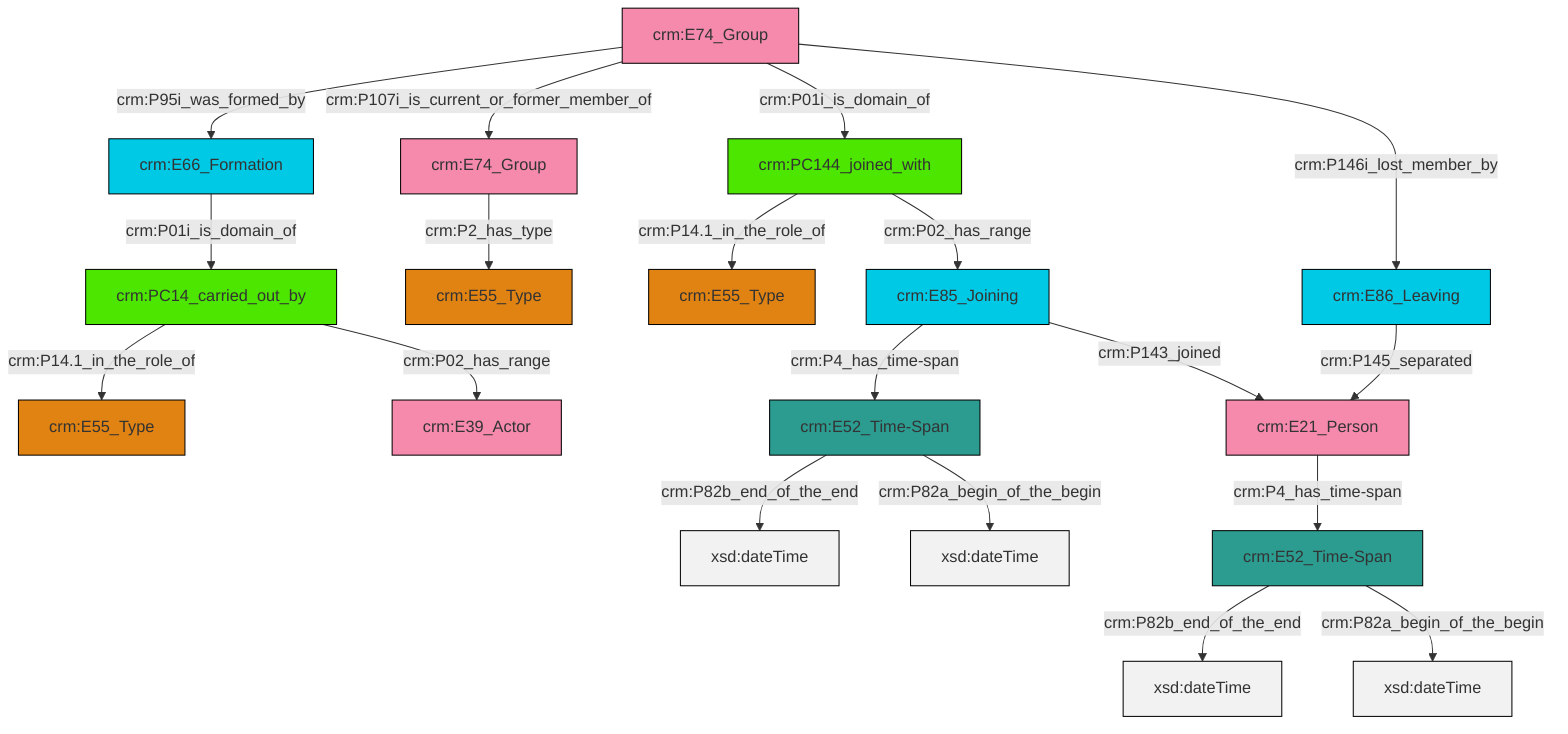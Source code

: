 graph TD
classDef Literal fill:#f2f2f2,stroke:#000000;
classDef CRM_Entity fill:#FFFFFF,stroke:#000000;
classDef Temporal_Entity fill:#00C9E6, stroke:#000000;
classDef Type fill:#E18312, stroke:#000000;
classDef Time-Span fill:#2C9C91, stroke:#000000;
classDef Appellation fill:#FFEB7F, stroke:#000000;
classDef Place fill:#008836, stroke:#000000;
classDef Persistent_Item fill:#B266B2, stroke:#000000;
classDef Conceptual_Object fill:#FFD700, stroke:#000000;
classDef Physical_Thing fill:#D2B48C, stroke:#000000;
classDef Actor fill:#f58aad, stroke:#000000;
classDef PC_Classes fill:#4ce600, stroke:#000000;
classDef Multi fill:#cccccc,stroke:#000000;

2["crm:E52_Time-Span"]:::Time-Span -->|crm:P82b_end_of_the_end| 3[xsd:dateTime]:::Literal
0["crm:E86_Leaving"]:::Temporal_Entity -->|crm:P145_separated| 8["crm:E21_Person"]:::Actor
11["crm:PC14_carried_out_by"]:::PC_Classes -->|crm:P14.1_in_the_role_of| 12["crm:E55_Type"]:::Type
11["crm:PC14_carried_out_by"]:::PC_Classes -->|crm:P02_has_range| 13["crm:E39_Actor"]:::Actor
14["crm:E85_Joining"]:::Temporal_Entity -->|crm:P4_has_time-span| 2["crm:E52_Time-Span"]:::Time-Span
15["crm:E74_Group"]:::Actor -->|crm:P95i_was_formed_by| 6["crm:E66_Formation"]:::Temporal_Entity
18["crm:PC144_joined_with"]:::PC_Classes -->|crm:P14.1_in_the_role_of| 19["crm:E55_Type"]:::Type
14["crm:E85_Joining"]:::Temporal_Entity -->|crm:P143_joined| 8["crm:E21_Person"]:::Actor
2["crm:E52_Time-Span"]:::Time-Span -->|crm:P82a_begin_of_the_begin| 20[xsd:dateTime]:::Literal
9["crm:E52_Time-Span"]:::Time-Span -->|crm:P82b_end_of_the_end| 22[xsd:dateTime]:::Literal
9["crm:E52_Time-Span"]:::Time-Span -->|crm:P82a_begin_of_the_begin| 23[xsd:dateTime]:::Literal
8["crm:E21_Person"]:::Actor -->|crm:P4_has_time-span| 9["crm:E52_Time-Span"]:::Time-Span
6["crm:E66_Formation"]:::Temporal_Entity -->|crm:P01i_is_domain_of| 11["crm:PC14_carried_out_by"]:::PC_Classes
18["crm:PC144_joined_with"]:::PC_Classes -->|crm:P02_has_range| 14["crm:E85_Joining"]:::Temporal_Entity
15["crm:E74_Group"]:::Actor -->|crm:P107i_is_current_or_former_member_of| 31["crm:E74_Group"]:::Actor
31["crm:E74_Group"]:::Actor -->|crm:P2_has_type| 4["crm:E55_Type"]:::Type
15["crm:E74_Group"]:::Actor -->|crm:P01i_is_domain_of| 18["crm:PC144_joined_with"]:::PC_Classes
15["crm:E74_Group"]:::Actor -->|crm:P146i_lost_member_by| 0["crm:E86_Leaving"]:::Temporal_Entity
